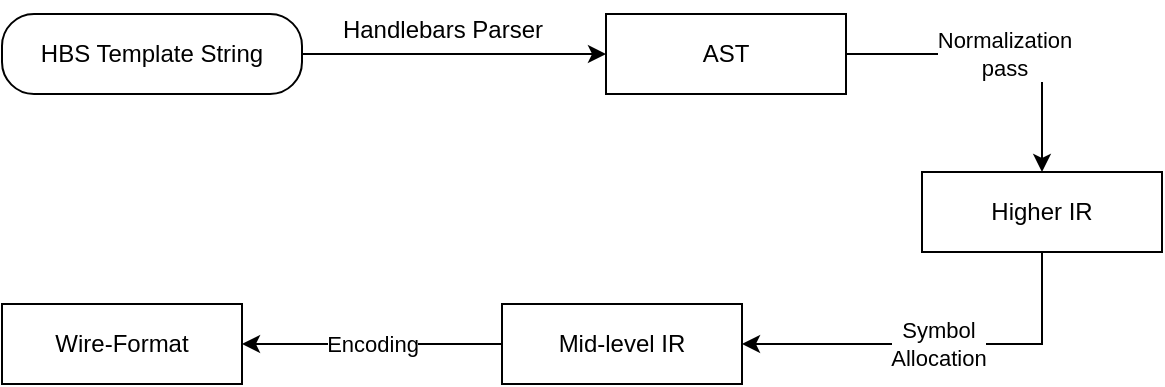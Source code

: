 <mxfile version="22.0.4" type="github">
  <diagram name="Page-1" id="6LUmja5MdDgCeK0f8D3p">
    <mxGraphModel dx="843" dy="540" grid="1" gridSize="10" guides="1" tooltips="1" connect="1" arrows="1" fold="1" page="1" pageScale="1" pageWidth="827" pageHeight="1169" math="0" shadow="0">
      <root>
        <mxCell id="0" />
        <mxCell id="1" parent="0" />
        <mxCell id="3f9XmsBpD6TOxqngzLL--5" value="" style="edgeStyle=orthogonalEdgeStyle;rounded=0;orthogonalLoop=1;jettySize=auto;html=1;" edge="1" parent="1" source="3f9XmsBpD6TOxqngzLL--1" target="3f9XmsBpD6TOxqngzLL--4">
          <mxGeometry relative="1" as="geometry" />
        </mxCell>
        <mxCell id="3f9XmsBpD6TOxqngzLL--1" value="HBS Template String" style="whiteSpace=wrap;html=1;rounded=1;arcSize=40;" vertex="1" parent="1">
          <mxGeometry x="120" y="215" width="150" height="40" as="geometry" />
        </mxCell>
        <mxCell id="3f9XmsBpD6TOxqngzLL--8" value="Normalization&lt;br&gt;pass" style="edgeStyle=orthogonalEdgeStyle;rounded=0;orthogonalLoop=1;jettySize=auto;html=1;" edge="1" parent="1" source="3f9XmsBpD6TOxqngzLL--4" target="3f9XmsBpD6TOxqngzLL--7">
          <mxGeometry relative="1" as="geometry" />
        </mxCell>
        <mxCell id="3f9XmsBpD6TOxqngzLL--4" value="AST" style="rounded=0;whiteSpace=wrap;html=1;" vertex="1" parent="1">
          <mxGeometry x="422" y="215" width="120" height="40" as="geometry" />
        </mxCell>
        <mxCell id="3f9XmsBpD6TOxqngzLL--6" value="Handlebars Parser" style="text;html=1;align=center;verticalAlign=middle;resizable=0;points=[];autosize=1;strokeColor=none;fillColor=none;" vertex="1" parent="1">
          <mxGeometry x="280" y="208" width="120" height="30" as="geometry" />
        </mxCell>
        <mxCell id="3f9XmsBpD6TOxqngzLL--10" value="Symbol&lt;br&gt;Allocation" style="edgeStyle=orthogonalEdgeStyle;rounded=0;orthogonalLoop=1;jettySize=auto;html=1;entryX=1;entryY=0.5;entryDx=0;entryDy=0;exitX=0.5;exitY=1;exitDx=0;exitDy=0;" edge="1" parent="1" source="3f9XmsBpD6TOxqngzLL--7" target="3f9XmsBpD6TOxqngzLL--9">
          <mxGeometry relative="1" as="geometry">
            <mxPoint x="380" y="350" as="targetPoint" />
          </mxGeometry>
        </mxCell>
        <mxCell id="3f9XmsBpD6TOxqngzLL--7" value="Higher IR" style="whiteSpace=wrap;html=1;rounded=0;" vertex="1" parent="1">
          <mxGeometry x="580" y="294" width="120" height="40" as="geometry" />
        </mxCell>
        <mxCell id="3f9XmsBpD6TOxqngzLL--12" value="Encoding" style="edgeStyle=orthogonalEdgeStyle;rounded=0;orthogonalLoop=1;jettySize=auto;html=1;" edge="1" parent="1" source="3f9XmsBpD6TOxqngzLL--9" target="3f9XmsBpD6TOxqngzLL--11">
          <mxGeometry relative="1" as="geometry" />
        </mxCell>
        <mxCell id="3f9XmsBpD6TOxqngzLL--9" value="Mid-level IR" style="whiteSpace=wrap;html=1;rounded=0;" vertex="1" parent="1">
          <mxGeometry x="370" y="360" width="120" height="40" as="geometry" />
        </mxCell>
        <mxCell id="3f9XmsBpD6TOxqngzLL--11" value="Wire-Format" style="whiteSpace=wrap;html=1;rounded=0;" vertex="1" parent="1">
          <mxGeometry x="120" y="360" width="120" height="40" as="geometry" />
        </mxCell>
      </root>
    </mxGraphModel>
  </diagram>
</mxfile>
